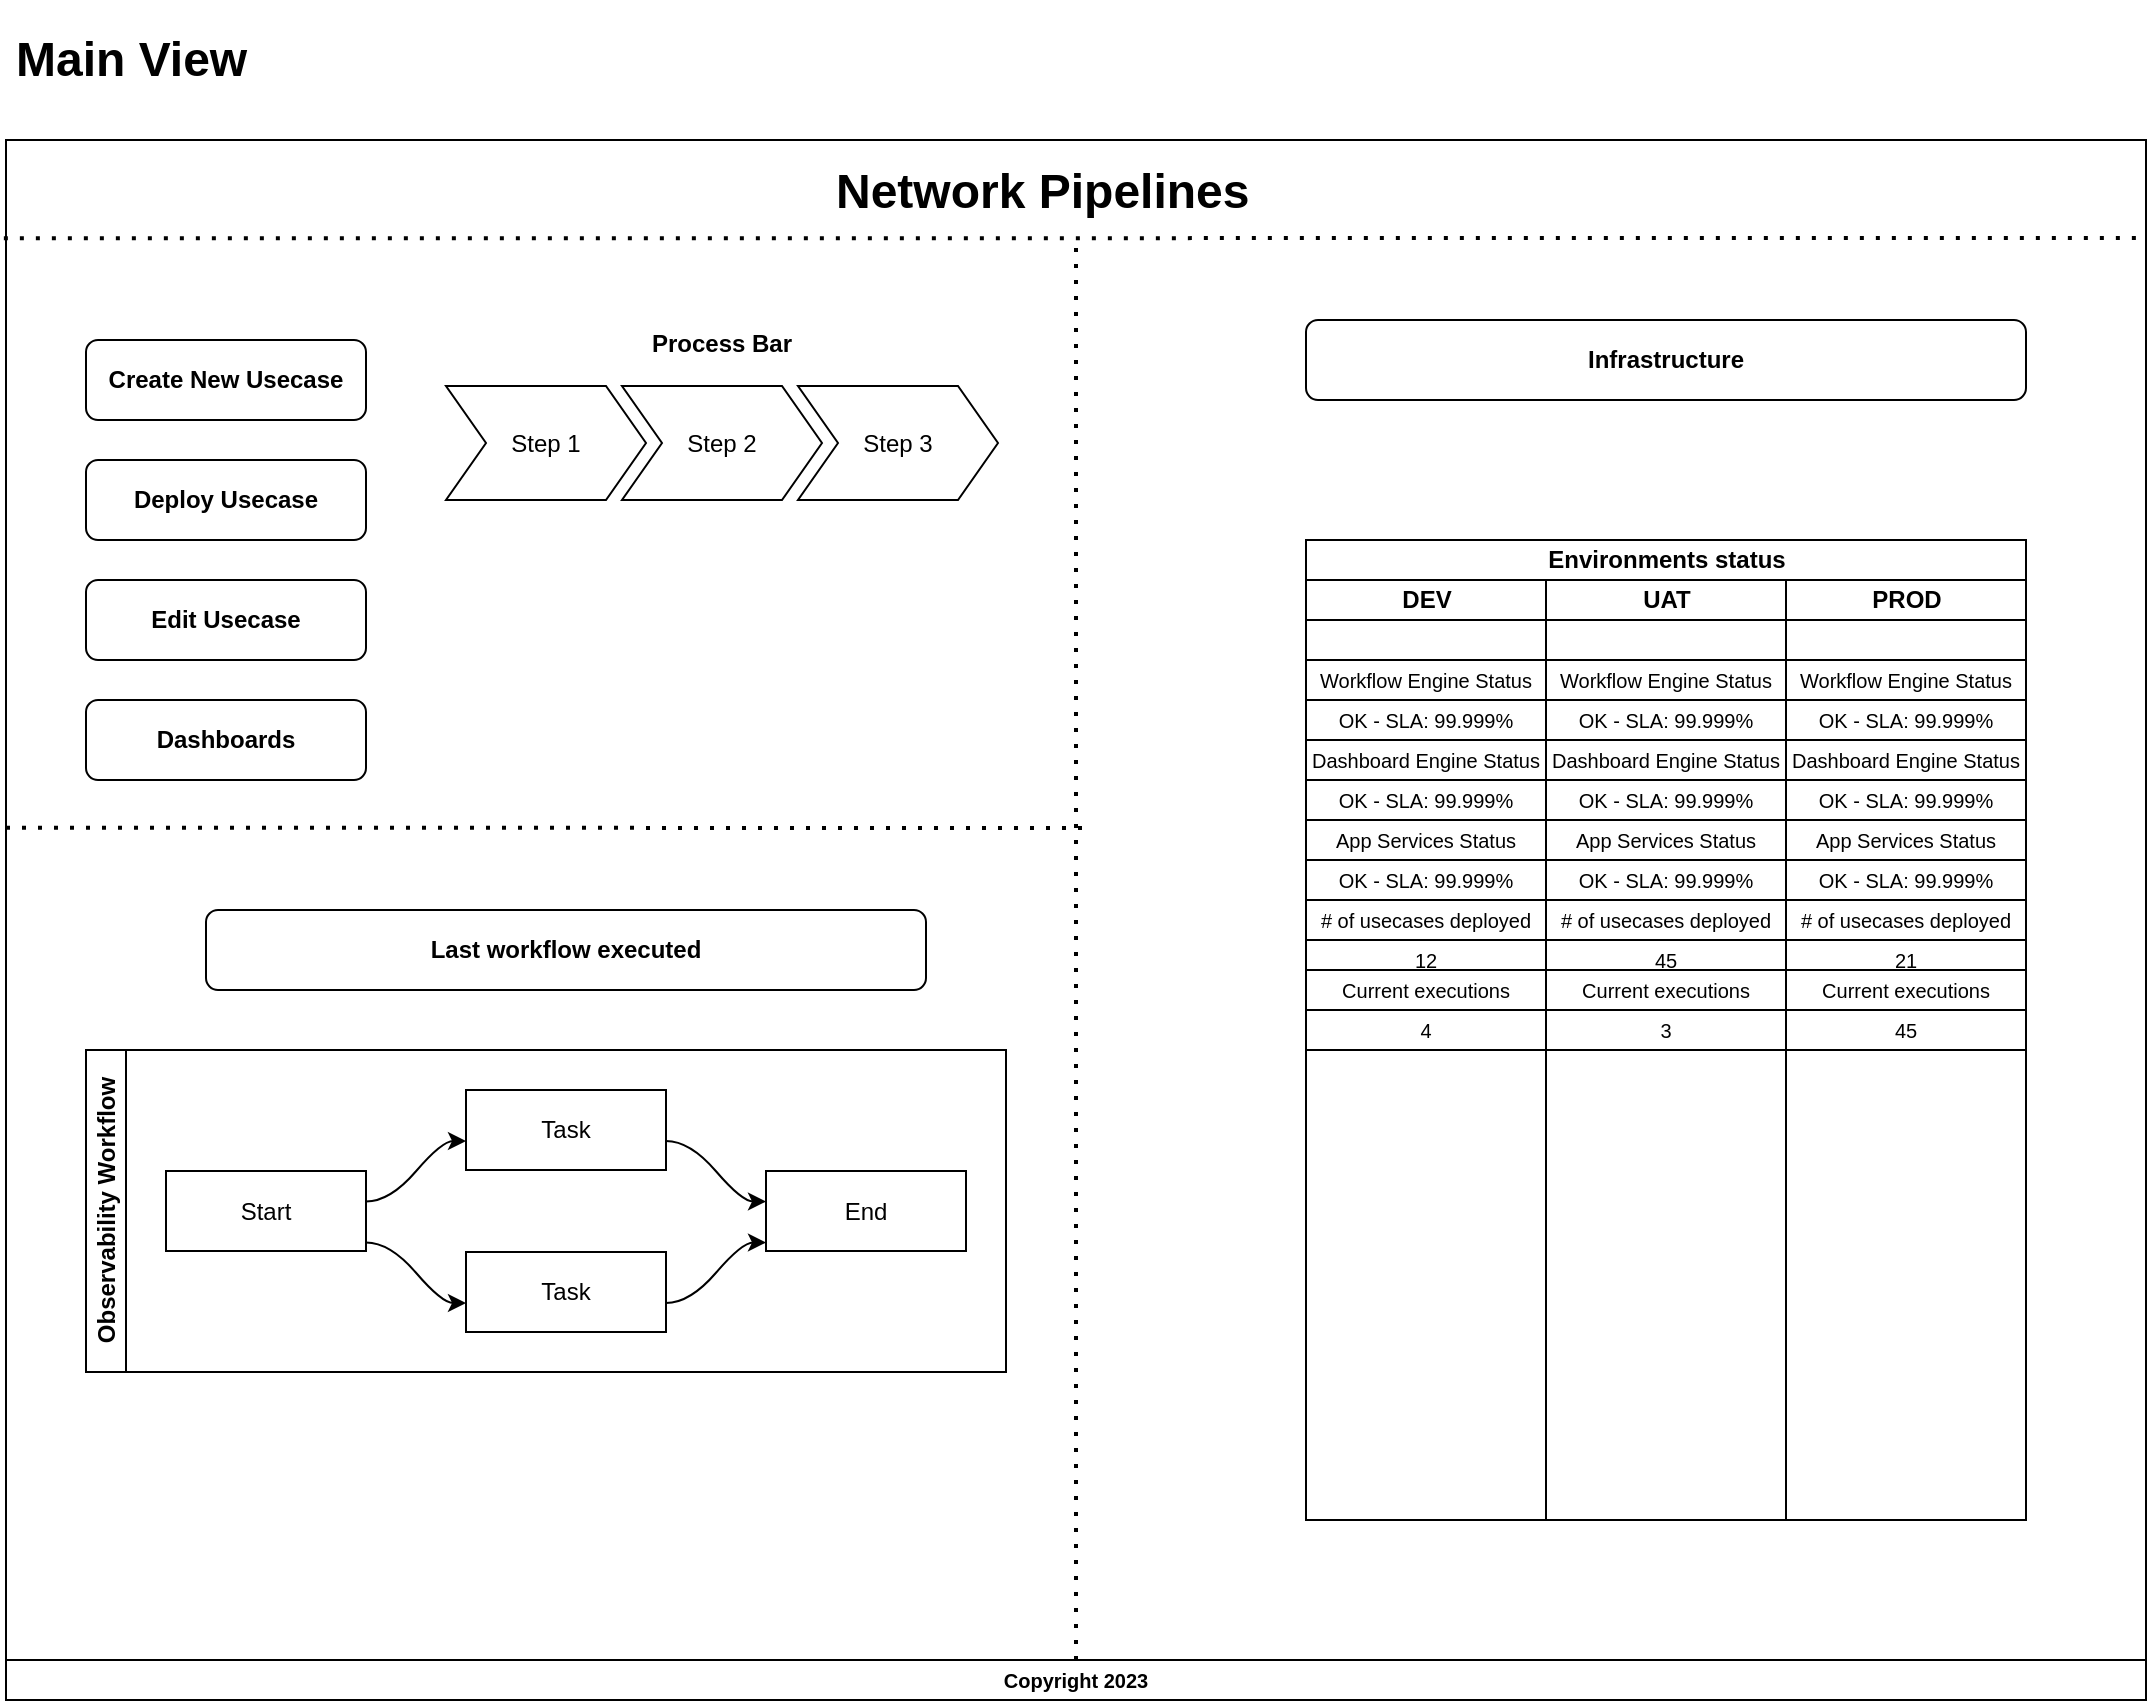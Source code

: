 <mxfile version="20.6.2" type="device"><diagram id="yPxyJZ8AM_hMuL3Unpa9" name="simple gitflow"><mxGraphModel dx="2056" dy="1905" grid="1" gridSize="10" guides="1" tooltips="1" connect="1" arrows="1" fold="1" page="1" pageScale="1" pageWidth="1100" pageHeight="850" math="0" shadow="0"><root><mxCell id="0"/><mxCell id="1" parent="0"/><mxCell id="cC6c2aC88djUfoL1OZ0_-2" value="" style="rounded=0;whiteSpace=wrap;html=1;" vertex="1" parent="1"><mxGeometry x="30" y="-10" width="1070" height="780" as="geometry"/></mxCell><mxCell id="cC6c2aC88djUfoL1OZ0_-1" value="Create New Usecase" style="rounded=1;whiteSpace=wrap;html=1;fontStyle=1" vertex="1" parent="1"><mxGeometry x="70" y="90" width="140" height="40" as="geometry"/></mxCell><mxCell id="cC6c2aC88djUfoL1OZ0_-13" value="Process Bar" style="swimlane;childLayout=stackLayout;horizontal=1;fillColor=none;horizontalStack=1;resizeParent=1;resizeParentMax=0;resizeLast=0;collapsible=0;strokeColor=none;stackBorder=10;stackSpacing=-12;resizable=1;align=center;points=[];fontColor=#000000;whiteSpace=wrap;html=1;" vertex="1" parent="1"><mxGeometry x="240" y="80" width="296" height="100" as="geometry"/></mxCell><mxCell id="cC6c2aC88djUfoL1OZ0_-14" value="Step 1" style="shape=step;perimeter=stepPerimeter;fixedSize=1;points=[];whiteSpace=wrap;html=1;" vertex="1" parent="cC6c2aC88djUfoL1OZ0_-13"><mxGeometry x="10" y="33" width="100" height="57" as="geometry"/></mxCell><mxCell id="cC6c2aC88djUfoL1OZ0_-15" value="Step 2" style="shape=step;perimeter=stepPerimeter;fixedSize=1;points=[];whiteSpace=wrap;html=1;" vertex="1" parent="cC6c2aC88djUfoL1OZ0_-13"><mxGeometry x="98" y="33" width="100" height="57" as="geometry"/></mxCell><mxCell id="cC6c2aC88djUfoL1OZ0_-16" value="Step 3" style="shape=step;perimeter=stepPerimeter;fixedSize=1;points=[];whiteSpace=wrap;html=1;" vertex="1" parent="cC6c2aC88djUfoL1OZ0_-13"><mxGeometry x="186" y="33" width="100" height="57" as="geometry"/></mxCell><mxCell id="cC6c2aC88djUfoL1OZ0_-19" value="Observability Workflow" style="swimlane;html=1;startSize=20;horizontal=0;childLayout=flowLayout;flowOrientation=west;resizable=0;interRankCellSpacing=50;containerType=tree;" vertex="1" parent="1"><mxGeometry x="70" y="445" width="460" height="161" as="geometry"/></mxCell><mxCell id="cC6c2aC88djUfoL1OZ0_-20" value="Start" style="whiteSpace=wrap;html=1;" vertex="1" parent="cC6c2aC88djUfoL1OZ0_-19"><mxGeometry x="40" y="60.5" width="100" height="40" as="geometry"/></mxCell><mxCell id="cC6c2aC88djUfoL1OZ0_-21" value="Task" style="whiteSpace=wrap;html=1;" vertex="1" parent="cC6c2aC88djUfoL1OZ0_-19"><mxGeometry x="190" y="20" width="100" height="40" as="geometry"/></mxCell><mxCell id="cC6c2aC88djUfoL1OZ0_-22" value="" style="html=1;curved=1;rounded=0;noEdgeStyle=1;orthogonal=1;" edge="1" parent="cC6c2aC88djUfoL1OZ0_-19" source="cC6c2aC88djUfoL1OZ0_-20" target="cC6c2aC88djUfoL1OZ0_-21"><mxGeometry relative="1" as="geometry"><Array as="points"><mxPoint x="152" y="75.75"/><mxPoint x="178" y="45.5"/></Array></mxGeometry></mxCell><mxCell id="cC6c2aC88djUfoL1OZ0_-23" value="Task" style="whiteSpace=wrap;html=1;" vertex="1" parent="cC6c2aC88djUfoL1OZ0_-19"><mxGeometry x="190" y="101.0" width="100" height="40" as="geometry"/></mxCell><mxCell id="cC6c2aC88djUfoL1OZ0_-24" value="" style="html=1;curved=1;rounded=0;noEdgeStyle=1;orthogonal=1;" edge="1" parent="cC6c2aC88djUfoL1OZ0_-19" source="cC6c2aC88djUfoL1OZ0_-20" target="cC6c2aC88djUfoL1OZ0_-23"><mxGeometry relative="1" as="geometry"><Array as="points"><mxPoint x="152" y="96.25"/><mxPoint x="178" y="126.5"/></Array></mxGeometry></mxCell><mxCell id="cC6c2aC88djUfoL1OZ0_-25" value="End" style="whiteSpace=wrap;html=1;" vertex="1" parent="cC6c2aC88djUfoL1OZ0_-19"><mxGeometry x="340" y="60.5" width="100" height="40" as="geometry"/></mxCell><mxCell id="cC6c2aC88djUfoL1OZ0_-26" value="" style="html=1;curved=1;rounded=0;noEdgeStyle=1;orthogonal=1;" edge="1" parent="cC6c2aC88djUfoL1OZ0_-19" source="cC6c2aC88djUfoL1OZ0_-21" target="cC6c2aC88djUfoL1OZ0_-25"><mxGeometry relative="1" as="geometry"><Array as="points"><mxPoint x="302" y="45.5"/><mxPoint x="328" y="75.75"/></Array></mxGeometry></mxCell><mxCell id="cC6c2aC88djUfoL1OZ0_-27" value="" style="html=1;curved=1;rounded=0;noEdgeStyle=1;orthogonal=1;" edge="1" parent="cC6c2aC88djUfoL1OZ0_-19" source="cC6c2aC88djUfoL1OZ0_-23" target="cC6c2aC88djUfoL1OZ0_-25"><mxGeometry relative="1" as="geometry"><Array as="points"><mxPoint x="302" y="126.5"/><mxPoint x="328" y="96.25"/></Array></mxGeometry></mxCell><mxCell id="cC6c2aC88djUfoL1OZ0_-33" value="Environments status" style="swimlane;childLayout=stackLayout;resizeParent=1;resizeParentMax=0;startSize=20;html=1;" vertex="1" parent="1"><mxGeometry x="680" y="190" width="360" height="490" as="geometry"/></mxCell><mxCell id="cC6c2aC88djUfoL1OZ0_-34" value="DEV" style="swimlane;startSize=20;html=1;" vertex="1" parent="cC6c2aC88djUfoL1OZ0_-33"><mxGeometry y="20" width="120" height="470" as="geometry"/></mxCell><mxCell id="cC6c2aC88djUfoL1OZ0_-43" value="&lt;span style=&quot;font-size: 10px;&quot;&gt;Dashboard Engine Status&lt;/span&gt;" style="rounded=0;whiteSpace=wrap;html=1;" vertex="1" parent="cC6c2aC88djUfoL1OZ0_-34"><mxGeometry y="80" width="120" height="20" as="geometry"/></mxCell><mxCell id="cC6c2aC88djUfoL1OZ0_-35" value="UAT" style="swimlane;startSize=20;html=1;" vertex="1" parent="cC6c2aC88djUfoL1OZ0_-33"><mxGeometry x="120" y="20" width="120" height="470" as="geometry"/></mxCell><mxCell id="cC6c2aC88djUfoL1OZ0_-45" value="&lt;span style=&quot;font-size: 10px;&quot;&gt;Dashboard Engine Status&lt;/span&gt;" style="rounded=0;whiteSpace=wrap;html=1;" vertex="1" parent="cC6c2aC88djUfoL1OZ0_-35"><mxGeometry y="80" width="120" height="20" as="geometry"/></mxCell><mxCell id="cC6c2aC88djUfoL1OZ0_-46" value="&lt;font style=&quot;font-size: 10px;&quot;&gt;Workflow Engine Status&lt;/font&gt;" style="rounded=0;whiteSpace=wrap;html=1;" vertex="1" parent="cC6c2aC88djUfoL1OZ0_-35"><mxGeometry y="40" width="120" height="20" as="geometry"/></mxCell><mxCell id="cC6c2aC88djUfoL1OZ0_-47" value="&lt;span style=&quot;font-size: 10px;&quot;&gt;App Services Status&lt;/span&gt;" style="rounded=0;whiteSpace=wrap;html=1;" vertex="1" parent="cC6c2aC88djUfoL1OZ0_-35"><mxGeometry y="120" width="120" height="20" as="geometry"/></mxCell><mxCell id="cC6c2aC88djUfoL1OZ0_-54" value="OK - SLA: 99.999%" style="rounded=0;whiteSpace=wrap;html=1;fontSize=10;" vertex="1" parent="cC6c2aC88djUfoL1OZ0_-35"><mxGeometry y="60" width="120" height="20" as="geometry"/></mxCell><mxCell id="cC6c2aC88djUfoL1OZ0_-55" value="" style="rounded=0;whiteSpace=wrap;html=1;fontSize=10;" vertex="1" parent="cC6c2aC88djUfoL1OZ0_-35"><mxGeometry y="100" width="120" height="20" as="geometry"/></mxCell><mxCell id="cC6c2aC88djUfoL1OZ0_-56" value="OK - SLA: 99.999%" style="rounded=0;whiteSpace=wrap;html=1;fontSize=10;" vertex="1" parent="cC6c2aC88djUfoL1OZ0_-35"><mxGeometry y="140" width="120" height="20" as="geometry"/></mxCell><mxCell id="cC6c2aC88djUfoL1OZ0_-60" value="OK - SLA: 99.999%" style="rounded=0;whiteSpace=wrap;html=1;fontSize=10;" vertex="1" parent="cC6c2aC88djUfoL1OZ0_-35"><mxGeometry y="100" width="120" height="20" as="geometry"/></mxCell><mxCell id="cC6c2aC88djUfoL1OZ0_-36" value="PROD" style="swimlane;startSize=20;html=1;" vertex="1" parent="cC6c2aC88djUfoL1OZ0_-33"><mxGeometry x="240" y="20" width="120" height="470" as="geometry"/></mxCell><mxCell id="cC6c2aC88djUfoL1OZ0_-57" value="OK - SLA: 99.999%" style="rounded=0;whiteSpace=wrap;html=1;fontSize=10;" vertex="1" parent="cC6c2aC88djUfoL1OZ0_-36"><mxGeometry y="60" width="120" height="20" as="geometry"/></mxCell><mxCell id="cC6c2aC88djUfoL1OZ0_-58" value="OK - SLA: 99.999%" style="rounded=0;whiteSpace=wrap;html=1;fontSize=10;" vertex="1" parent="cC6c2aC88djUfoL1OZ0_-36"><mxGeometry y="100" width="120" height="20" as="geometry"/></mxCell><mxCell id="cC6c2aC88djUfoL1OZ0_-59" value="OK - SLA: 99.999%" style="rounded=0;whiteSpace=wrap;html=1;fontSize=10;" vertex="1" parent="cC6c2aC88djUfoL1OZ0_-36"><mxGeometry y="140" width="120" height="20" as="geometry"/></mxCell><mxCell id="cC6c2aC88djUfoL1OZ0_-38" value="&lt;h1&gt;Network Pipelines&lt;/h1&gt;" style="text;html=1;strokeColor=none;fillColor=none;spacing=5;spacingTop=-20;whiteSpace=wrap;overflow=hidden;rounded=0;" vertex="1" parent="1"><mxGeometry x="440" y="-4" width="240" height="40" as="geometry"/></mxCell><mxCell id="cC6c2aC88djUfoL1OZ0_-39" value="" style="endArrow=none;dashed=1;html=1;dashPattern=1 3;strokeWidth=2;rounded=0;exitX=-0.001;exitY=0.063;exitDx=0;exitDy=0;exitPerimeter=0;" edge="1" parent="1" source="cC6c2aC88djUfoL1OZ0_-2"><mxGeometry width="50" height="50" relative="1" as="geometry"><mxPoint x="750" y="160" as="sourcePoint"/><mxPoint x="1100" y="39" as="targetPoint"/></mxGeometry></mxCell><mxCell id="cC6c2aC88djUfoL1OZ0_-41" value="Infrastructure" style="rounded=1;whiteSpace=wrap;html=1;fontStyle=1" vertex="1" parent="1"><mxGeometry x="680" y="80" width="360" height="40" as="geometry"/></mxCell><mxCell id="cC6c2aC88djUfoL1OZ0_-42" value="&lt;font style=&quot;font-size: 10px;&quot;&gt;Workflow Engine Status&lt;/font&gt;" style="rounded=0;whiteSpace=wrap;html=1;" vertex="1" parent="1"><mxGeometry x="680" y="250" width="120" height="20" as="geometry"/></mxCell><mxCell id="cC6c2aC88djUfoL1OZ0_-44" value="&lt;span style=&quot;font-size: 10px;&quot;&gt;App Services Status&lt;/span&gt;" style="rounded=0;whiteSpace=wrap;html=1;" vertex="1" parent="1"><mxGeometry x="680" y="330" width="120" height="20" as="geometry"/></mxCell><mxCell id="cC6c2aC88djUfoL1OZ0_-48" value="&lt;span style=&quot;font-size: 10px;&quot;&gt;Dashboard Engine Status&lt;/span&gt;" style="rounded=0;whiteSpace=wrap;html=1;" vertex="1" parent="1"><mxGeometry x="920" y="290" width="120" height="20" as="geometry"/></mxCell><mxCell id="cC6c2aC88djUfoL1OZ0_-49" value="&lt;font style=&quot;font-size: 10px;&quot;&gt;Workflow Engine Status&lt;/font&gt;" style="rounded=0;whiteSpace=wrap;html=1;" vertex="1" parent="1"><mxGeometry x="920" y="250" width="120" height="20" as="geometry"/></mxCell><mxCell id="cC6c2aC88djUfoL1OZ0_-50" value="&lt;span style=&quot;font-size: 10px;&quot;&gt;App Services Status&lt;/span&gt;" style="rounded=0;whiteSpace=wrap;html=1;" vertex="1" parent="1"><mxGeometry x="920" y="330" width="120" height="20" as="geometry"/></mxCell><mxCell id="cC6c2aC88djUfoL1OZ0_-51" value="OK - SLA: 99.999%" style="rounded=0;whiteSpace=wrap;html=1;fontSize=10;" vertex="1" parent="1"><mxGeometry x="680" y="270" width="120" height="20" as="geometry"/></mxCell><mxCell id="cC6c2aC88djUfoL1OZ0_-52" value="OK - SLA: 99.999%" style="rounded=0;whiteSpace=wrap;html=1;fontSize=10;" vertex="1" parent="1"><mxGeometry x="680" y="310" width="120" height="20" as="geometry"/></mxCell><mxCell id="cC6c2aC88djUfoL1OZ0_-53" value="OK - SLA: 99.999%" style="rounded=0;whiteSpace=wrap;html=1;fontSize=10;" vertex="1" parent="1"><mxGeometry x="680" y="350" width="120" height="20" as="geometry"/></mxCell><mxCell id="cC6c2aC88djUfoL1OZ0_-66" value="Copyright 2023" style="rounded=0;whiteSpace=wrap;html=1;fontSize=10;fontStyle=1" vertex="1" parent="1"><mxGeometry x="30" y="750" width="1070" height="20" as="geometry"/></mxCell><mxCell id="cC6c2aC88djUfoL1OZ0_-67" value="&lt;span style=&quot;font-size: 10px;&quot;&gt;# of usecases deployed&lt;/span&gt;" style="rounded=0;whiteSpace=wrap;html=1;" vertex="1" parent="1"><mxGeometry x="800" y="370" width="120" height="20" as="geometry"/></mxCell><mxCell id="cC6c2aC88djUfoL1OZ0_-68" value="&lt;span style=&quot;font-size: 10px;&quot;&gt;# of usecases deployed&lt;/span&gt;" style="rounded=0;whiteSpace=wrap;html=1;" vertex="1" parent="1"><mxGeometry x="680" y="370" width="120" height="20" as="geometry"/></mxCell><mxCell id="cC6c2aC88djUfoL1OZ0_-69" value="&lt;span style=&quot;font-size: 10px;&quot;&gt;# of usecases deployed&lt;/span&gt;" style="rounded=0;whiteSpace=wrap;html=1;" vertex="1" parent="1"><mxGeometry x="920" y="370" width="120" height="20" as="geometry"/></mxCell><mxCell id="cC6c2aC88djUfoL1OZ0_-74" value="45" style="rounded=0;whiteSpace=wrap;html=1;fontSize=10;" vertex="1" parent="1"><mxGeometry x="800" y="390" width="120" height="20" as="geometry"/></mxCell><mxCell id="cC6c2aC88djUfoL1OZ0_-75" value="21" style="rounded=0;whiteSpace=wrap;html=1;fontSize=10;" vertex="1" parent="1"><mxGeometry x="920" y="390" width="120" height="20" as="geometry"/></mxCell><mxCell id="cC6c2aC88djUfoL1OZ0_-76" value="12" style="rounded=0;whiteSpace=wrap;html=1;fontSize=10;" vertex="1" parent="1"><mxGeometry x="680" y="390" width="120" height="20" as="geometry"/></mxCell><mxCell id="cC6c2aC88djUfoL1OZ0_-77" value="Deploy Usecase" style="rounded=1;whiteSpace=wrap;html=1;fontStyle=1" vertex="1" parent="1"><mxGeometry x="70" y="150" width="140" height="40" as="geometry"/></mxCell><mxCell id="cC6c2aC88djUfoL1OZ0_-78" value="" style="endArrow=none;dashed=1;html=1;dashPattern=1 3;strokeWidth=2;rounded=0;exitX=0.5;exitY=0;exitDx=0;exitDy=0;" edge="1" parent="1" source="cC6c2aC88djUfoL1OZ0_-66"><mxGeometry width="50" height="50" relative="1" as="geometry"><mxPoint x="38.93" y="49.14" as="sourcePoint"/><mxPoint x="565" y="40" as="targetPoint"/></mxGeometry></mxCell><mxCell id="cC6c2aC88djUfoL1OZ0_-80" value="&lt;span style=&quot;font-size: 10px;&quot;&gt;Current executions&lt;/span&gt;" style="rounded=0;whiteSpace=wrap;html=1;" vertex="1" parent="1"><mxGeometry x="800" y="405" width="120" height="20" as="geometry"/></mxCell><mxCell id="cC6c2aC88djUfoL1OZ0_-81" value="&lt;span style=&quot;font-size: 10px;&quot;&gt;Current executions&lt;/span&gt;" style="rounded=0;whiteSpace=wrap;html=1;" vertex="1" parent="1"><mxGeometry x="680" y="405" width="120" height="20" as="geometry"/></mxCell><mxCell id="cC6c2aC88djUfoL1OZ0_-82" value="&lt;span style=&quot;font-size: 10px;&quot;&gt;Current executions&lt;/span&gt;" style="rounded=0;whiteSpace=wrap;html=1;" vertex="1" parent="1"><mxGeometry x="920" y="405" width="120" height="20" as="geometry"/></mxCell><mxCell id="cC6c2aC88djUfoL1OZ0_-83" value="&lt;span style=&quot;font-size: 10px;&quot;&gt;3&lt;/span&gt;" style="rounded=0;whiteSpace=wrap;html=1;" vertex="1" parent="1"><mxGeometry x="800" y="425" width="120" height="20" as="geometry"/></mxCell><mxCell id="cC6c2aC88djUfoL1OZ0_-84" value="&lt;span style=&quot;font-size: 10px;&quot;&gt;4&lt;/span&gt;" style="rounded=0;whiteSpace=wrap;html=1;" vertex="1" parent="1"><mxGeometry x="680" y="425" width="120" height="20" as="geometry"/></mxCell><mxCell id="cC6c2aC88djUfoL1OZ0_-85" value="&lt;span style=&quot;font-size: 10px;&quot;&gt;45&lt;/span&gt;" style="rounded=0;whiteSpace=wrap;html=1;" vertex="1" parent="1"><mxGeometry x="920" y="425" width="120" height="20" as="geometry"/></mxCell><mxCell id="cC6c2aC88djUfoL1OZ0_-87" value="Last workflow executed" style="rounded=1;whiteSpace=wrap;html=1;fontStyle=1" vertex="1" parent="1"><mxGeometry x="130" y="375" width="360" height="40" as="geometry"/></mxCell><mxCell id="cC6c2aC88djUfoL1OZ0_-88" value="Edit Usecase" style="rounded=1;whiteSpace=wrap;html=1;fontStyle=1" vertex="1" parent="1"><mxGeometry x="70" y="210" width="140" height="40" as="geometry"/></mxCell><mxCell id="cC6c2aC88djUfoL1OZ0_-89" value="Dashboards" style="rounded=1;whiteSpace=wrap;html=1;fontStyle=1" vertex="1" parent="1"><mxGeometry x="70" y="270" width="140" height="40" as="geometry"/></mxCell><mxCell id="cC6c2aC88djUfoL1OZ0_-90" value="" style="endArrow=none;dashed=1;html=1;dashPattern=1 3;strokeWidth=2;rounded=0;exitX=-0.001;exitY=0.063;exitDx=0;exitDy=0;exitPerimeter=0;" edge="1" parent="1"><mxGeometry width="50" height="50" relative="1" as="geometry"><mxPoint x="30.0" y="333.85" as="sourcePoint"/><mxPoint x="570" y="334" as="targetPoint"/></mxGeometry></mxCell><mxCell id="cC6c2aC88djUfoL1OZ0_-95" value="&lt;h1&gt;Main View&lt;/h1&gt;" style="text;html=1;strokeColor=none;fillColor=none;spacing=5;spacingTop=-20;whiteSpace=wrap;overflow=hidden;rounded=0;" vertex="1" parent="1"><mxGeometry x="30" y="-70" width="240" height="40" as="geometry"/></mxCell></root></mxGraphModel></diagram></mxfile>